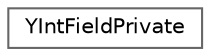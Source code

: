 digraph "Graphical Class Hierarchy"
{
 // LATEX_PDF_SIZE
  bgcolor="transparent";
  edge [fontname=Helvetica,fontsize=10,labelfontname=Helvetica,labelfontsize=10];
  node [fontname=Helvetica,fontsize=10,shape=box,height=0.2,width=0.4];
  rankdir="LR";
  Node0 [id="Node000000",label="YIntFieldPrivate",height=0.2,width=0.4,color="grey40", fillcolor="white", style="filled",URL="$structYIntFieldPrivate.html",tooltip=" "];
}
